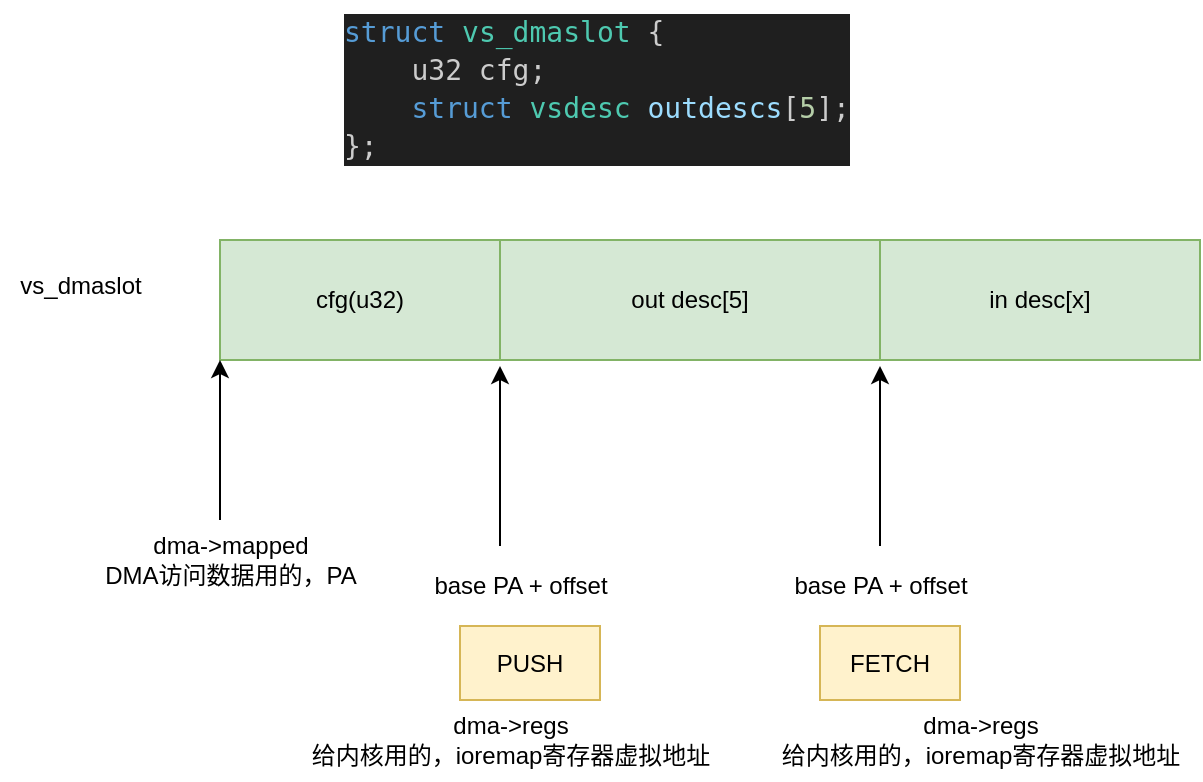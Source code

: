 <mxfile version="24.4.2" type="github">
  <diagram name="Page-1" id="1T8nS3-H_Zj8YaDaIl3L">
    <mxGraphModel dx="1135" dy="646" grid="1" gridSize="10" guides="1" tooltips="1" connect="1" arrows="1" fold="1" page="1" pageScale="1" pageWidth="850" pageHeight="1100" math="0" shadow="0">
      <root>
        <mxCell id="0" />
        <mxCell id="1" parent="0" />
        <mxCell id="O9-vtD-8rxhe8wtmSDLd-1" value="cfg(u32)" style="rounded=0;whiteSpace=wrap;html=1;fillColor=#d5e8d4;strokeColor=#82b366;" vertex="1" parent="1">
          <mxGeometry x="220" y="260" width="140" height="60" as="geometry" />
        </mxCell>
        <mxCell id="O9-vtD-8rxhe8wtmSDLd-2" value="out desc[5]" style="rounded=0;whiteSpace=wrap;html=1;fillColor=#d5e8d4;strokeColor=#82b366;" vertex="1" parent="1">
          <mxGeometry x="360" y="260" width="190" height="60" as="geometry" />
        </mxCell>
        <mxCell id="O9-vtD-8rxhe8wtmSDLd-3" value="in desc[x]" style="rounded=0;whiteSpace=wrap;html=1;fillColor=#d5e8d4;strokeColor=#82b366;" vertex="1" parent="1">
          <mxGeometry x="550" y="260" width="160" height="60" as="geometry" />
        </mxCell>
        <mxCell id="O9-vtD-8rxhe8wtmSDLd-4" value="&lt;div style=&quot;color: #cccccc;background-color: #1f1f1f;font-family: &#39;Droid Sans Mono&#39;, &#39;monospace&#39;, monospace;font-weight: normal;font-size: 14px;line-height: 19px;white-space: pre;&quot;&gt;&lt;div&gt;&lt;span style=&quot;color: #569cd6;&quot;&gt;struct&lt;/span&gt;&lt;span style=&quot;color: #cccccc;&quot;&gt; &lt;/span&gt;&lt;span style=&quot;color: #4ec9b0;&quot;&gt;vs_dmaslot&lt;/span&gt;&lt;span style=&quot;color: #cccccc;&quot;&gt; {&lt;/span&gt;&lt;/div&gt;&lt;div&gt;&lt;span style=&quot;color: #cccccc;&quot;&gt;    u32 cfg;&lt;/span&gt;&lt;/div&gt;&lt;div&gt;&lt;span style=&quot;color: #cccccc;&quot;&gt;    &lt;/span&gt;&lt;span style=&quot;color: #569cd6;&quot;&gt;struct&lt;/span&gt;&lt;span style=&quot;color: #cccccc;&quot;&gt; &lt;/span&gt;&lt;span style=&quot;color: #4ec9b0;&quot;&gt;vsdesc&lt;/span&gt;&lt;span style=&quot;color: #cccccc;&quot;&gt; &lt;/span&gt;&lt;span style=&quot;color: #9cdcfe;&quot;&gt;outdescs&lt;/span&gt;&lt;span style=&quot;color: #cccccc;&quot;&gt;[&lt;/span&gt;&lt;span style=&quot;color: #b5cea8;&quot;&gt;5&lt;/span&gt;&lt;span style=&quot;color: #cccccc;&quot;&gt;];&lt;/span&gt;&lt;/div&gt;&lt;div&gt;&lt;span style=&quot;color: #cccccc;&quot;&gt;};&lt;/span&gt;&lt;/div&gt;&lt;/div&gt;" style="text;whiteSpace=wrap;html=1;" vertex="1" parent="1">
          <mxGeometry x="280" y="140" width="290" height="100" as="geometry" />
        </mxCell>
        <mxCell id="O9-vtD-8rxhe8wtmSDLd-5" value="vs_dmaslot" style="text;html=1;align=center;verticalAlign=middle;resizable=0;points=[];autosize=1;strokeColor=none;fillColor=none;" vertex="1" parent="1">
          <mxGeometry x="110" y="268" width="80" height="30" as="geometry" />
        </mxCell>
        <mxCell id="O9-vtD-8rxhe8wtmSDLd-6" value="" style="endArrow=classic;html=1;rounded=0;entryX=0;entryY=1;entryDx=0;entryDy=0;" edge="1" parent="1" target="O9-vtD-8rxhe8wtmSDLd-1">
          <mxGeometry width="50" height="50" relative="1" as="geometry">
            <mxPoint x="220" y="400" as="sourcePoint" />
            <mxPoint x="270" y="390" as="targetPoint" />
          </mxGeometry>
        </mxCell>
        <mxCell id="O9-vtD-8rxhe8wtmSDLd-7" value="dma-&amp;gt;mapped&lt;div&gt;DMA访问数据用的，PA&lt;/div&gt;" style="text;html=1;align=center;verticalAlign=middle;resizable=0;points=[];autosize=1;strokeColor=none;fillColor=none;" vertex="1" parent="1">
          <mxGeometry x="150" y="400" width="150" height="40" as="geometry" />
        </mxCell>
        <mxCell id="O9-vtD-8rxhe8wtmSDLd-8" value="" style="endArrow=classic;html=1;rounded=0;entryX=0;entryY=1;entryDx=0;entryDy=0;" edge="1" parent="1">
          <mxGeometry width="50" height="50" relative="1" as="geometry">
            <mxPoint x="360" y="413" as="sourcePoint" />
            <mxPoint x="360" y="323" as="targetPoint" />
          </mxGeometry>
        </mxCell>
        <mxCell id="O9-vtD-8rxhe8wtmSDLd-9" value="" style="endArrow=classic;html=1;rounded=0;entryX=0;entryY=1;entryDx=0;entryDy=0;" edge="1" parent="1">
          <mxGeometry width="50" height="50" relative="1" as="geometry">
            <mxPoint x="550" y="413" as="sourcePoint" />
            <mxPoint x="550" y="323" as="targetPoint" />
          </mxGeometry>
        </mxCell>
        <mxCell id="O9-vtD-8rxhe8wtmSDLd-10" value="base PA + offset" style="text;html=1;align=center;verticalAlign=middle;resizable=0;points=[];autosize=1;strokeColor=none;fillColor=none;" vertex="1" parent="1">
          <mxGeometry x="315" y="418" width="110" height="30" as="geometry" />
        </mxCell>
        <mxCell id="O9-vtD-8rxhe8wtmSDLd-11" value="base PA + offset" style="text;html=1;align=center;verticalAlign=middle;resizable=0;points=[];autosize=1;strokeColor=none;fillColor=none;" vertex="1" parent="1">
          <mxGeometry x="495" y="418" width="110" height="30" as="geometry" />
        </mxCell>
        <mxCell id="O9-vtD-8rxhe8wtmSDLd-13" value="PUSH" style="rounded=0;whiteSpace=wrap;html=1;fillColor=#fff2cc;strokeColor=#d6b656;" vertex="1" parent="1">
          <mxGeometry x="340" y="453" width="70" height="37" as="geometry" />
        </mxCell>
        <mxCell id="O9-vtD-8rxhe8wtmSDLd-14" value="FETCH" style="rounded=0;whiteSpace=wrap;html=1;fillColor=#fff2cc;strokeColor=#d6b656;" vertex="1" parent="1">
          <mxGeometry x="520" y="453" width="70" height="37" as="geometry" />
        </mxCell>
        <mxCell id="O9-vtD-8rxhe8wtmSDLd-15" value="dma-&amp;gt;regs&lt;div&gt;给内核用的，ioremap寄存器虚拟地址&lt;/div&gt;" style="text;html=1;align=center;verticalAlign=middle;resizable=0;points=[];autosize=1;strokeColor=none;fillColor=none;" vertex="1" parent="1">
          <mxGeometry x="255" y="490" width="220" height="40" as="geometry" />
        </mxCell>
        <mxCell id="O9-vtD-8rxhe8wtmSDLd-18" value="dma-&amp;gt;regs&lt;div&gt;给内核用的，ioremap寄存器虚拟地址&lt;/div&gt;" style="text;html=1;align=center;verticalAlign=middle;resizable=0;points=[];autosize=1;strokeColor=none;fillColor=none;" vertex="1" parent="1">
          <mxGeometry x="490" y="490" width="220" height="40" as="geometry" />
        </mxCell>
      </root>
    </mxGraphModel>
  </diagram>
</mxfile>
